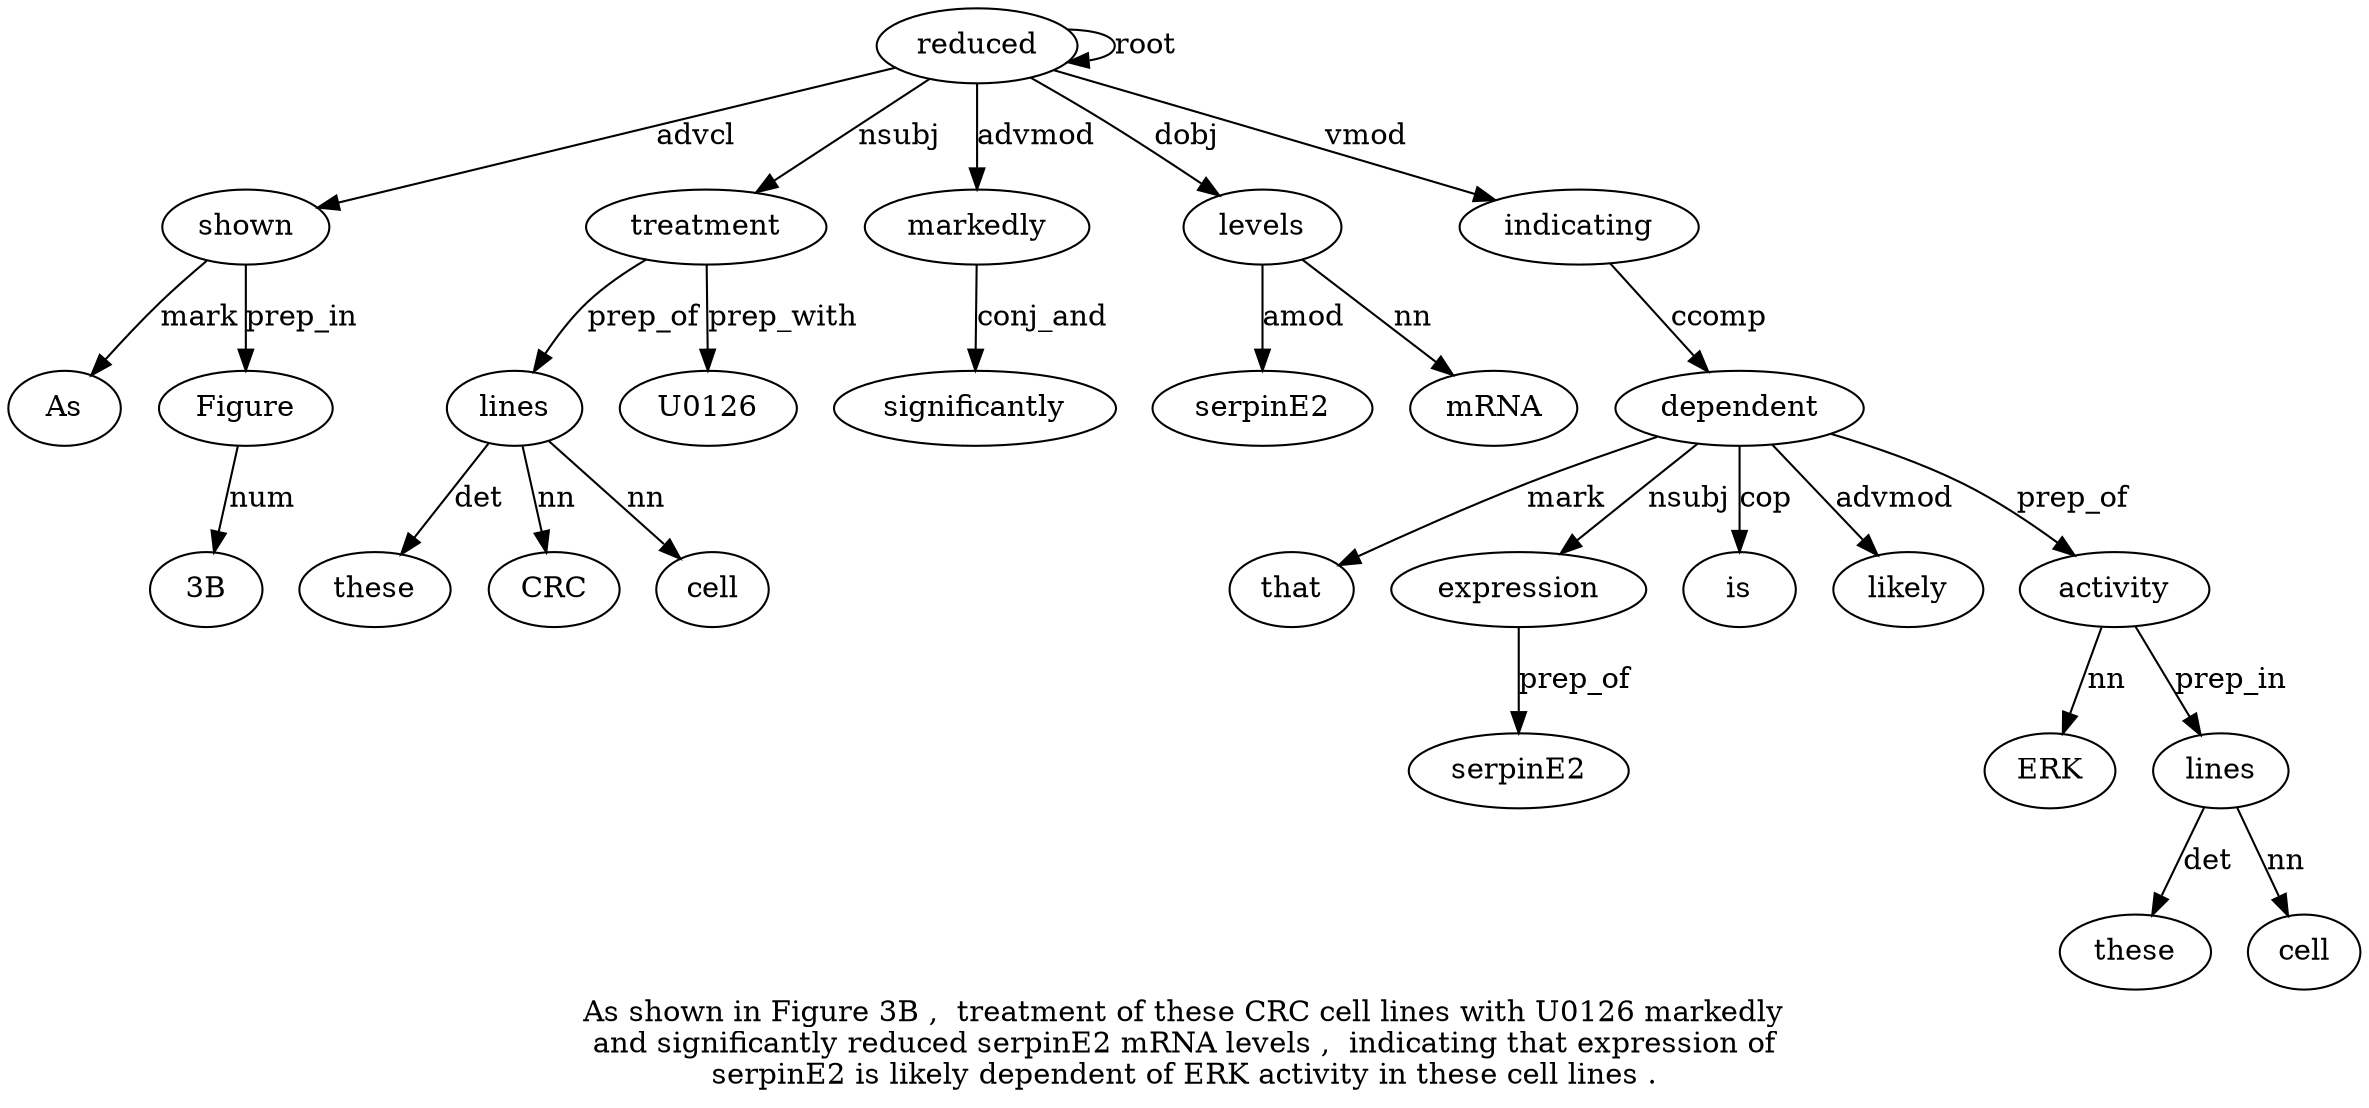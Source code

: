 digraph "As shown in Figure 3B ,  treatment of these CRC cell lines with U0126 markedly and significantly reduced serpinE2 mRNA levels ,  indicating that expression of serpinE2 is likely dependent of ERK activity in these cell lines ." {
label="As shown in Figure 3B ,  treatment of these CRC cell lines with U0126 markedly
and significantly reduced serpinE2 mRNA levels ,  indicating that expression of
serpinE2 is likely dependent of ERK activity in these cell lines .";
shown2 [style=filled, fillcolor=white, label=shown];
As1 [style=filled, fillcolor=white, label=As];
shown2 -> As1  [label=mark];
reduced18 [style=filled, fillcolor=white, label=reduced];
reduced18 -> shown2  [label=advcl];
Figure4 [style=filled, fillcolor=white, label=Figure];
shown2 -> Figure4  [label=prep_in];
"3B5" [style=filled, fillcolor=white, label="3B"];
Figure4 -> "3B5"  [label=num];
treatment7 [style=filled, fillcolor=white, label=treatment];
reduced18 -> treatment7  [label=nsubj];
lines12 [style=filled, fillcolor=white, label=lines];
these9 [style=filled, fillcolor=white, label=these];
lines12 -> these9  [label=det];
CRC10 [style=filled, fillcolor=white, label=CRC];
lines12 -> CRC10  [label=nn];
cell11 [style=filled, fillcolor=white, label=cell];
lines12 -> cell11  [label=nn];
treatment7 -> lines12  [label=prep_of];
U012614 [style=filled, fillcolor=white, label=U0126];
treatment7 -> U012614  [label=prep_with];
markedly15 [style=filled, fillcolor=white, label=markedly];
reduced18 -> markedly15  [label=advmod];
significantly17 [style=filled, fillcolor=white, label=significantly];
markedly15 -> significantly17  [label=conj_and];
reduced18 -> reduced18  [label=root];
levels21 [style=filled, fillcolor=white, label=levels];
serpinE219 [style=filled, fillcolor=white, label=serpinE2];
levels21 -> serpinE219  [label=amod];
mRNA20 [style=filled, fillcolor=white, label=mRNA];
levels21 -> mRNA20  [label=nn];
reduced18 -> levels21  [label=dobj];
indicating23 [style=filled, fillcolor=white, label=indicating];
reduced18 -> indicating23  [label=vmod];
dependent30 [style=filled, fillcolor=white, label=dependent];
that24 [style=filled, fillcolor=white, label=that];
dependent30 -> that24  [label=mark];
expression25 [style=filled, fillcolor=white, label=expression];
dependent30 -> expression25  [label=nsubj];
serpinE227 [style=filled, fillcolor=white, label=serpinE2];
expression25 -> serpinE227  [label=prep_of];
is28 [style=filled, fillcolor=white, label=is];
dependent30 -> is28  [label=cop];
likely29 [style=filled, fillcolor=white, label=likely];
dependent30 -> likely29  [label=advmod];
indicating23 -> dependent30  [label=ccomp];
activity33 [style=filled, fillcolor=white, label=activity];
ERK32 [style=filled, fillcolor=white, label=ERK];
activity33 -> ERK32  [label=nn];
dependent30 -> activity33  [label=prep_of];
lines37 [style=filled, fillcolor=white, label=lines];
these35 [style=filled, fillcolor=white, label=these];
lines37 -> these35  [label=det];
cell36 [style=filled, fillcolor=white, label=cell];
lines37 -> cell36  [label=nn];
activity33 -> lines37  [label=prep_in];
}
